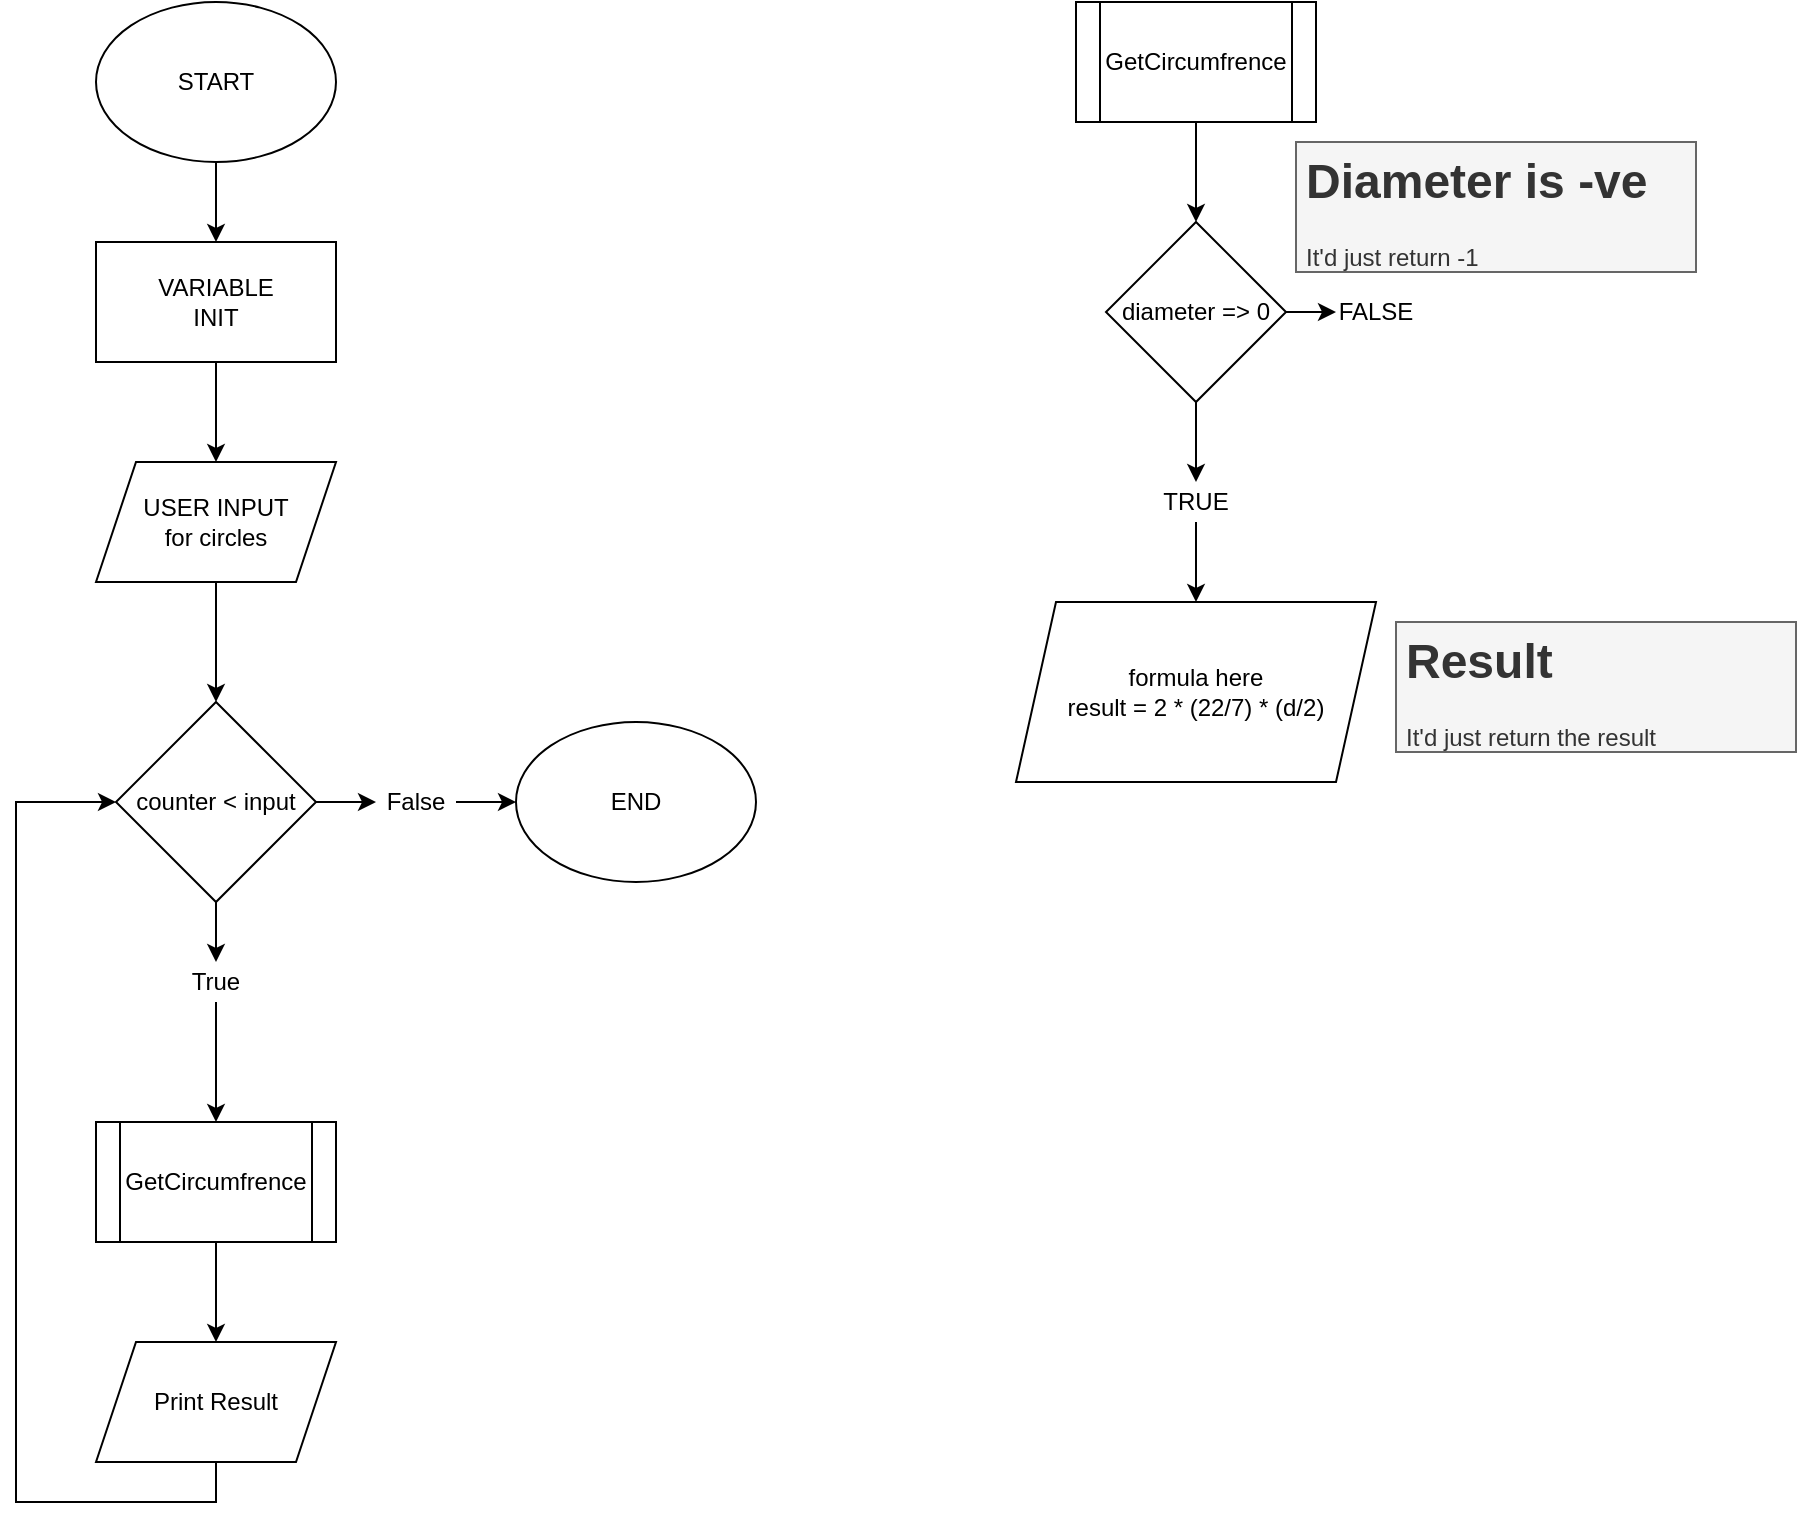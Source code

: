 <mxfile version="14.4.9" type="device"><diagram id="CvQ8otd-bOH9VVDXry6S" name="Page-1"><mxGraphModel dx="1038" dy="548" grid="1" gridSize="10" guides="1" tooltips="1" connect="1" arrows="1" fold="1" page="1" pageScale="1" pageWidth="827" pageHeight="1169" math="0" shadow="0"><root><mxCell id="0"/><mxCell id="1" parent="0"/><mxCell id="xYd35jrc9AIbWi11UFcX-3" value="" style="edgeStyle=orthogonalEdgeStyle;rounded=0;orthogonalLoop=1;jettySize=auto;html=1;" edge="1" parent="1" source="xYd35jrc9AIbWi11UFcX-1" target="xYd35jrc9AIbWi11UFcX-2"><mxGeometry relative="1" as="geometry"/></mxCell><mxCell id="xYd35jrc9AIbWi11UFcX-1" value="START" style="ellipse;whiteSpace=wrap;html=1;" vertex="1" parent="1"><mxGeometry x="60" y="50" width="120" height="80" as="geometry"/></mxCell><mxCell id="xYd35jrc9AIbWi11UFcX-5" value="" style="edgeStyle=orthogonalEdgeStyle;rounded=0;orthogonalLoop=1;jettySize=auto;html=1;" edge="1" parent="1" source="xYd35jrc9AIbWi11UFcX-2" target="xYd35jrc9AIbWi11UFcX-4"><mxGeometry relative="1" as="geometry"/></mxCell><mxCell id="xYd35jrc9AIbWi11UFcX-2" value="VARIABLE&lt;br&gt;INIT" style="whiteSpace=wrap;html=1;" vertex="1" parent="1"><mxGeometry x="60" y="170" width="120" height="60" as="geometry"/></mxCell><mxCell id="xYd35jrc9AIbWi11UFcX-7" value="" style="edgeStyle=orthogonalEdgeStyle;rounded=0;orthogonalLoop=1;jettySize=auto;html=1;" edge="1" parent="1" source="xYd35jrc9AIbWi11UFcX-4" target="xYd35jrc9AIbWi11UFcX-6"><mxGeometry relative="1" as="geometry"/></mxCell><mxCell id="xYd35jrc9AIbWi11UFcX-4" value="USER INPUT&lt;br&gt;for circles" style="shape=parallelogram;perimeter=parallelogramPerimeter;whiteSpace=wrap;html=1;fixedSize=1;" vertex="1" parent="1"><mxGeometry x="60" y="280" width="120" height="60" as="geometry"/></mxCell><mxCell id="xYd35jrc9AIbWi11UFcX-9" style="edgeStyle=orthogonalEdgeStyle;rounded=0;orthogonalLoop=1;jettySize=auto;html=1;exitX=0.5;exitY=1;exitDx=0;exitDy=0;" edge="1" parent="1" source="xYd35jrc9AIbWi11UFcX-6" target="xYd35jrc9AIbWi11UFcX-8"><mxGeometry relative="1" as="geometry"/></mxCell><mxCell id="xYd35jrc9AIbWi11UFcX-6" value="counter &amp;lt; input" style="rhombus;whiteSpace=wrap;html=1;" vertex="1" parent="1"><mxGeometry x="70" y="400" width="100" height="100" as="geometry"/></mxCell><mxCell id="xYd35jrc9AIbWi11UFcX-11" value="" style="edgeStyle=orthogonalEdgeStyle;rounded=0;orthogonalLoop=1;jettySize=auto;html=1;" edge="1" parent="1" source="xYd35jrc9AIbWi11UFcX-8" target="xYd35jrc9AIbWi11UFcX-10"><mxGeometry relative="1" as="geometry"/></mxCell><mxCell id="xYd35jrc9AIbWi11UFcX-8" value="True" style="text;html=1;strokeColor=none;fillColor=none;align=center;verticalAlign=middle;whiteSpace=wrap;rounded=0;" vertex="1" parent="1"><mxGeometry x="100" y="530" width="40" height="20" as="geometry"/></mxCell><mxCell id="xYd35jrc9AIbWi11UFcX-18" value="" style="edgeStyle=orthogonalEdgeStyle;rounded=0;orthogonalLoop=1;jettySize=auto;html=1;" edge="1" parent="1" source="xYd35jrc9AIbWi11UFcX-10" target="xYd35jrc9AIbWi11UFcX-17"><mxGeometry relative="1" as="geometry"/></mxCell><mxCell id="xYd35jrc9AIbWi11UFcX-10" value="GetCircumfrence" style="shape=process;whiteSpace=wrap;html=1;backgroundOutline=1;" vertex="1" parent="1"><mxGeometry x="60" y="610" width="120" height="60" as="geometry"/></mxCell><mxCell id="xYd35jrc9AIbWi11UFcX-16" style="edgeStyle=orthogonalEdgeStyle;rounded=0;orthogonalLoop=1;jettySize=auto;html=1;exitX=1;exitY=0.5;exitDx=0;exitDy=0;entryX=0;entryY=0.5;entryDx=0;entryDy=0;" edge="1" parent="1" source="xYd35jrc9AIbWi11UFcX-13" target="xYd35jrc9AIbWi11UFcX-15"><mxGeometry relative="1" as="geometry"/></mxCell><mxCell id="xYd35jrc9AIbWi11UFcX-13" value="False" style="text;html=1;strokeColor=none;fillColor=none;align=center;verticalAlign=middle;whiteSpace=wrap;rounded=0;" vertex="1" parent="1"><mxGeometry x="200" y="440" width="40" height="20" as="geometry"/></mxCell><mxCell id="xYd35jrc9AIbWi11UFcX-14" value="" style="edgeStyle=orthogonalEdgeStyle;rounded=0;orthogonalLoop=1;jettySize=auto;html=1;" edge="1" parent="1" source="xYd35jrc9AIbWi11UFcX-6" target="xYd35jrc9AIbWi11UFcX-13"><mxGeometry relative="1" as="geometry"/></mxCell><mxCell id="xYd35jrc9AIbWi11UFcX-15" value="END" style="ellipse;whiteSpace=wrap;html=1;" vertex="1" parent="1"><mxGeometry x="270" y="410" width="120" height="80" as="geometry"/></mxCell><mxCell id="xYd35jrc9AIbWi11UFcX-19" style="edgeStyle=orthogonalEdgeStyle;rounded=0;orthogonalLoop=1;jettySize=auto;html=1;exitX=0.5;exitY=1;exitDx=0;exitDy=0;entryX=0;entryY=0.5;entryDx=0;entryDy=0;" edge="1" parent="1" source="xYd35jrc9AIbWi11UFcX-17" target="xYd35jrc9AIbWi11UFcX-6"><mxGeometry relative="1" as="geometry"><mxPoint x="50" y="501.6" as="targetPoint"/><Array as="points"><mxPoint x="120" y="800"/><mxPoint x="20" y="800"/><mxPoint x="20" y="450"/></Array></mxGeometry></mxCell><mxCell id="xYd35jrc9AIbWi11UFcX-17" value="Print Result" style="shape=parallelogram;perimeter=parallelogramPerimeter;whiteSpace=wrap;html=1;fixedSize=1;" vertex="1" parent="1"><mxGeometry x="60" y="720" width="120" height="60" as="geometry"/></mxCell><mxCell id="xYd35jrc9AIbWi11UFcX-24" value="" style="edgeStyle=orthogonalEdgeStyle;rounded=0;orthogonalLoop=1;jettySize=auto;html=1;" edge="1" parent="1" source="xYd35jrc9AIbWi11UFcX-20" target="xYd35jrc9AIbWi11UFcX-23"><mxGeometry relative="1" as="geometry"/></mxCell><mxCell id="xYd35jrc9AIbWi11UFcX-20" value="GetCircumfrence" style="shape=process;whiteSpace=wrap;html=1;backgroundOutline=1;" vertex="1" parent="1"><mxGeometry x="550" y="50" width="120" height="60" as="geometry"/></mxCell><mxCell id="xYd35jrc9AIbWi11UFcX-30" style="edgeStyle=orthogonalEdgeStyle;rounded=0;orthogonalLoop=1;jettySize=auto;html=1;exitX=0.5;exitY=1;exitDx=0;exitDy=0;" edge="1" parent="1" source="xYd35jrc9AIbWi11UFcX-23" target="xYd35jrc9AIbWi11UFcX-29"><mxGeometry relative="1" as="geometry"/></mxCell><mxCell id="xYd35jrc9AIbWi11UFcX-23" value="diameter =&amp;gt; 0" style="rhombus;whiteSpace=wrap;html=1;" vertex="1" parent="1"><mxGeometry x="565" y="160" width="90" height="90" as="geometry"/></mxCell><mxCell id="xYd35jrc9AIbWi11UFcX-27" value="formula here&lt;br&gt;result = 2 * (22/7) * (d/2)" style="shape=parallelogram;perimeter=parallelogramPerimeter;whiteSpace=wrap;html=1;fixedSize=1;" vertex="1" parent="1"><mxGeometry x="520" y="350" width="180" height="90" as="geometry"/></mxCell><mxCell id="xYd35jrc9AIbWi11UFcX-31" style="edgeStyle=orthogonalEdgeStyle;rounded=0;orthogonalLoop=1;jettySize=auto;html=1;exitX=0.5;exitY=1;exitDx=0;exitDy=0;" edge="1" parent="1" source="xYd35jrc9AIbWi11UFcX-29" target="xYd35jrc9AIbWi11UFcX-27"><mxGeometry relative="1" as="geometry"/></mxCell><mxCell id="xYd35jrc9AIbWi11UFcX-29" value="TRUE" style="text;html=1;strokeColor=none;fillColor=none;align=center;verticalAlign=middle;whiteSpace=wrap;rounded=0;" vertex="1" parent="1"><mxGeometry x="590" y="290" width="40" height="20" as="geometry"/></mxCell><mxCell id="xYd35jrc9AIbWi11UFcX-32" value="FALSE" style="text;html=1;strokeColor=none;fillColor=none;align=center;verticalAlign=middle;whiteSpace=wrap;rounded=0;" vertex="1" parent="1"><mxGeometry x="680" y="195" width="40" height="20" as="geometry"/></mxCell><mxCell id="xYd35jrc9AIbWi11UFcX-33" value="" style="edgeStyle=orthogonalEdgeStyle;rounded=0;orthogonalLoop=1;jettySize=auto;html=1;" edge="1" parent="1" source="xYd35jrc9AIbWi11UFcX-23" target="xYd35jrc9AIbWi11UFcX-32"><mxGeometry relative="1" as="geometry"/></mxCell><mxCell id="xYd35jrc9AIbWi11UFcX-34" value="&lt;h1&gt;Diameter is -ve&lt;/h1&gt;&lt;div&gt;It'd just return -1&lt;/div&gt;" style="text;html=1;strokeColor=#666666;fillColor=#f5f5f5;spacing=5;spacingTop=-20;whiteSpace=wrap;overflow=hidden;rounded=0;fontColor=#333333;" vertex="1" parent="1"><mxGeometry x="660" y="120" width="200" height="65" as="geometry"/></mxCell><mxCell id="xYd35jrc9AIbWi11UFcX-35" value="&lt;h1&gt;Result&lt;/h1&gt;&lt;div&gt;It'd just return the result&lt;/div&gt;" style="text;html=1;strokeColor=#666666;fillColor=#f5f5f5;spacing=5;spacingTop=-20;whiteSpace=wrap;overflow=hidden;rounded=0;fontColor=#333333;" vertex="1" parent="1"><mxGeometry x="710" y="360" width="200" height="65" as="geometry"/></mxCell></root></mxGraphModel></diagram></mxfile>